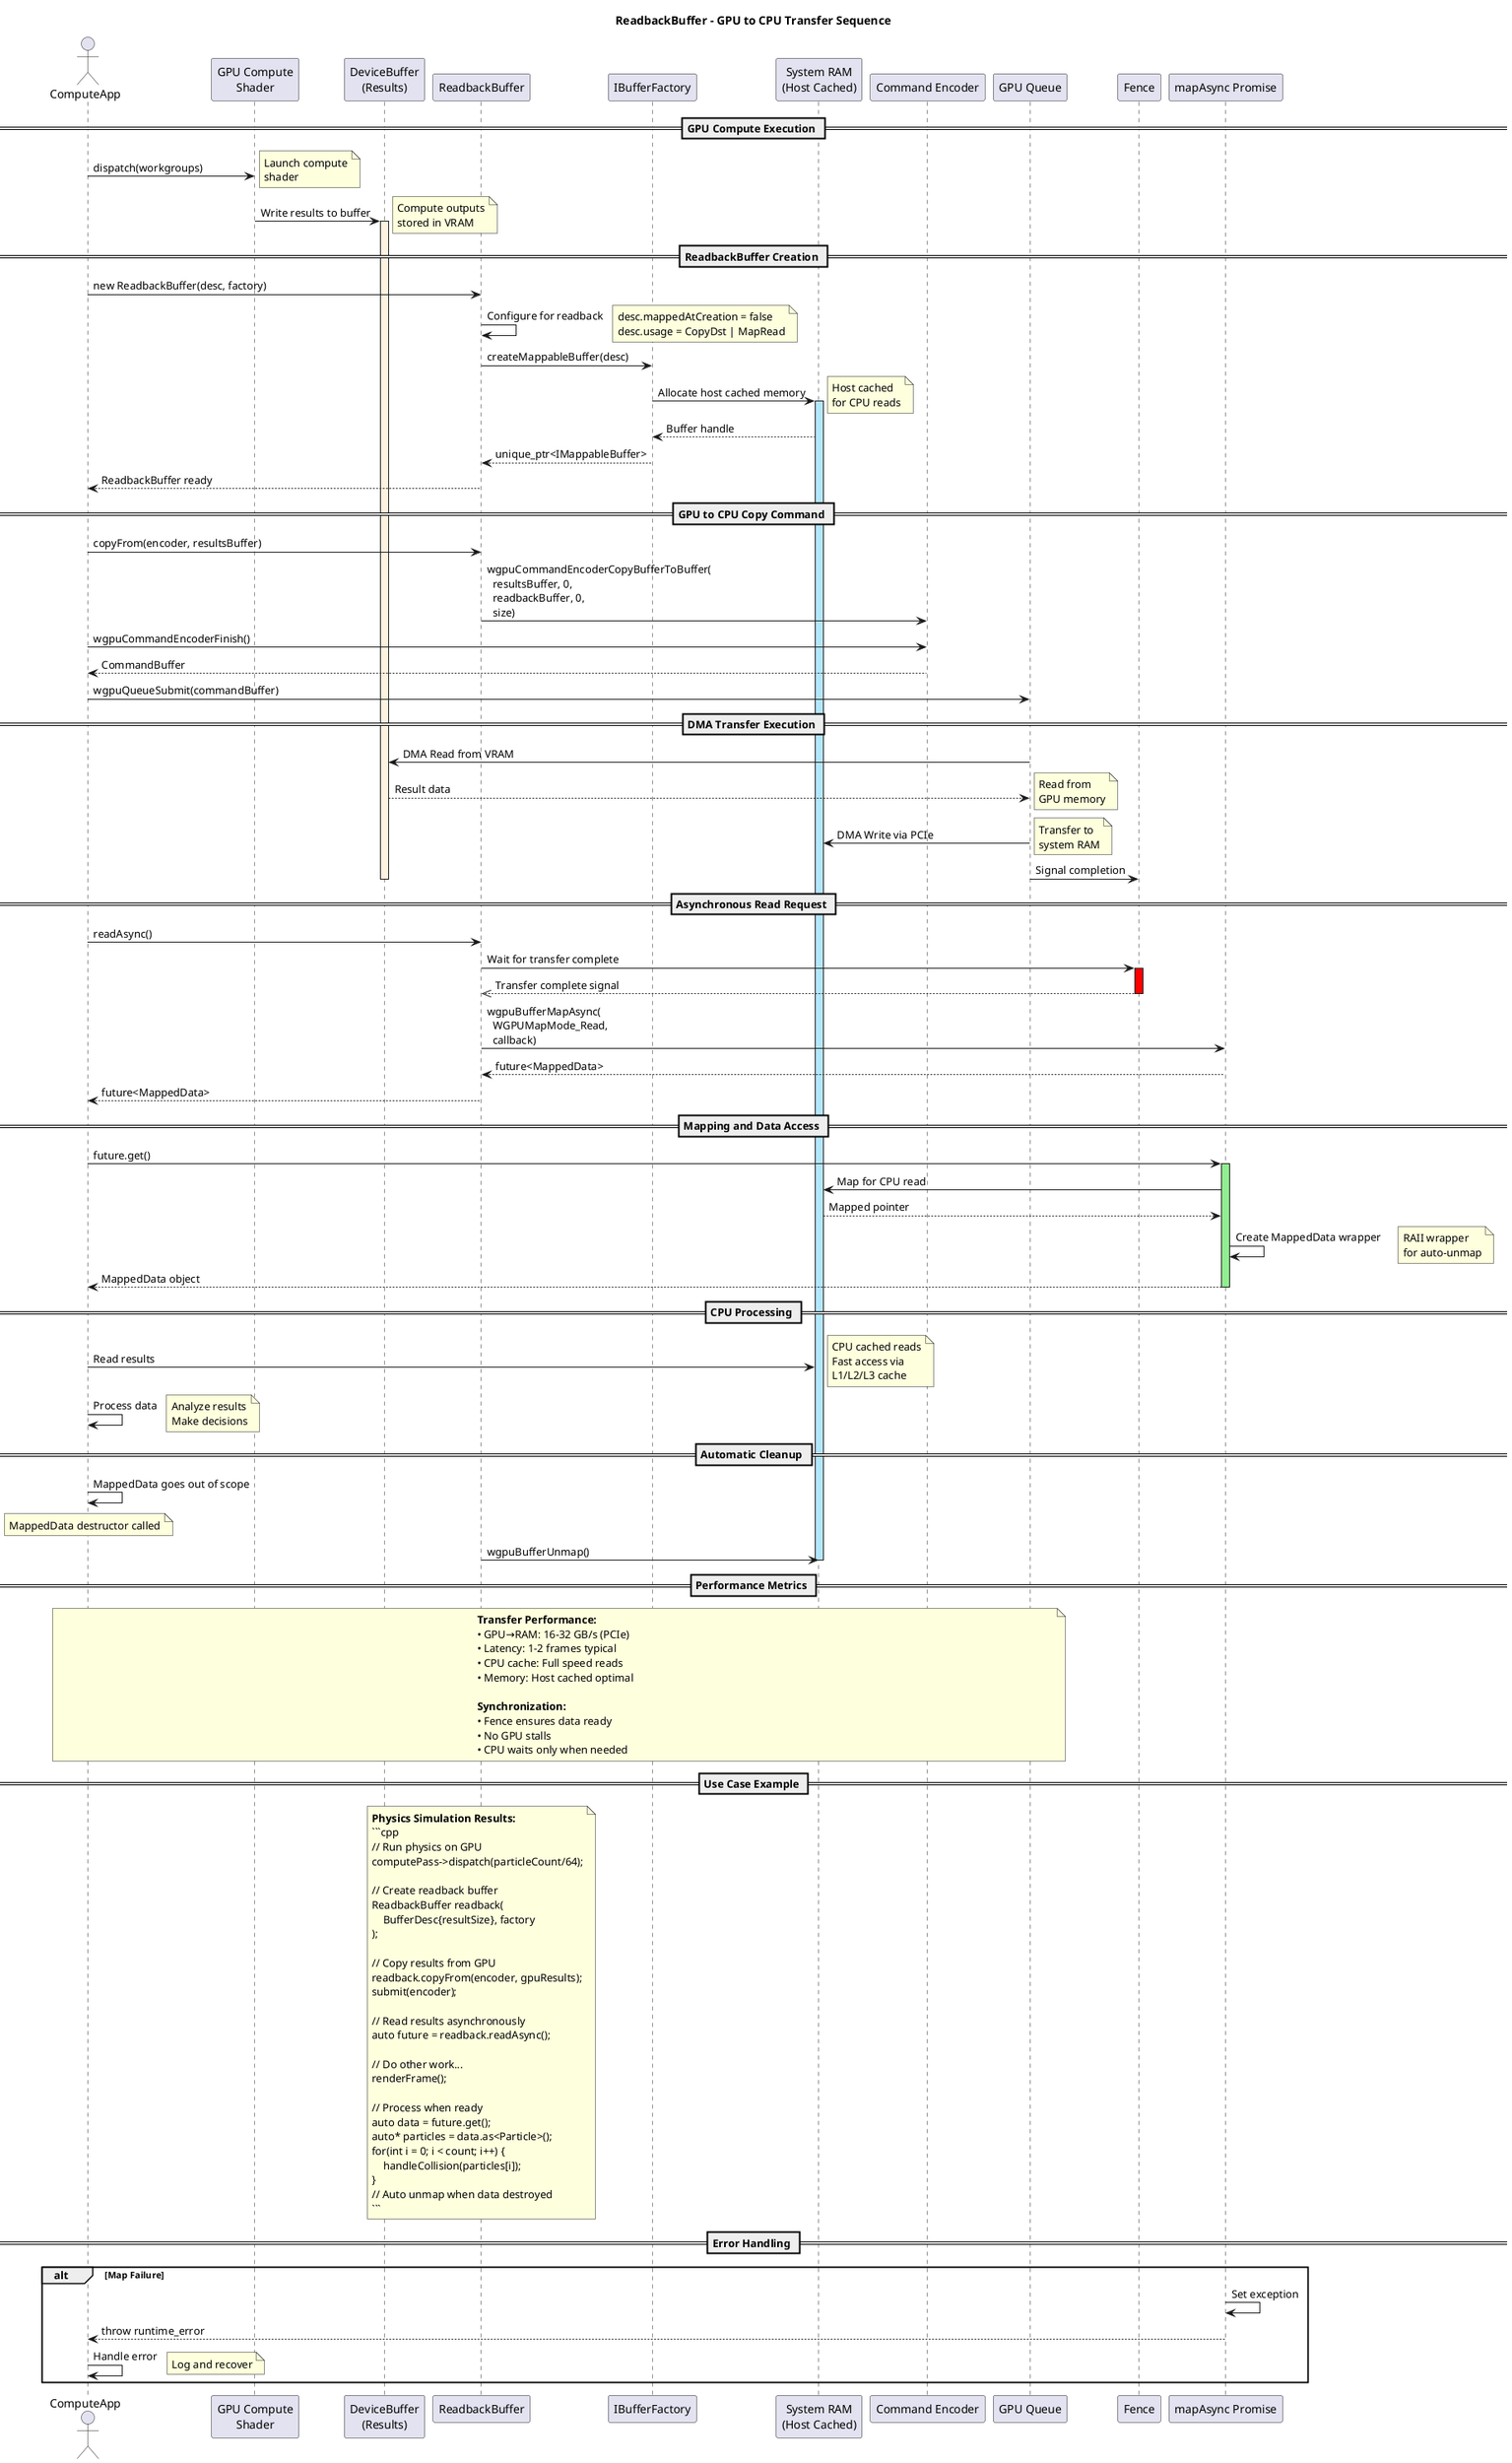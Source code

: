 @startuml ReadbackBuffer Sequence

title ReadbackBuffer - GPU to CPU Transfer Sequence

actor ComputeApp
participant "GPU Compute\nShader" as Compute
participant "DeviceBuffer\n(Results)" as Results
participant "ReadbackBuffer" as Readback
participant "IBufferFactory" as Factory
participant "System RAM\n(Host Cached)" as RAM
participant "Command Encoder" as Encoder
participant "GPU Queue" as Queue
participant "Fence" as Fence
participant "mapAsync Promise" as Promise

== GPU Compute Execution ==

ComputeApp -> Compute : dispatch(workgroups)
note right: Launch compute\nshader

Compute -> Results : Write results to buffer
activate Results #FFF3E0
note right: Compute outputs\nstored in VRAM

== ReadbackBuffer Creation ==

ComputeApp -> Readback : new ReadbackBuffer(desc, factory)

Readback -> Readback : Configure for readback
note right: desc.mappedAtCreation = false\ndesc.usage = CopyDst | MapRead

Readback -> Factory : createMappableBuffer(desc)

Factory -> RAM : Allocate host cached memory
activate RAM #B3E5FC
note right: Host cached\nfor CPU reads

RAM --> Factory : Buffer handle
Factory --> Readback : unique_ptr<IMappableBuffer>

Readback --> ComputeApp : ReadbackBuffer ready

== GPU to CPU Copy Command ==

ComputeApp -> Readback : copyFrom(encoder, resultsBuffer)

Readback -> Encoder : wgpuCommandEncoderCopyBufferToBuffer(\n  resultsBuffer, 0,\n  readbackBuffer, 0,\n  size)

ComputeApp -> Encoder : wgpuCommandEncoderFinish()
Encoder --> ComputeApp : CommandBuffer

ComputeApp -> Queue : wgpuQueueSubmit(commandBuffer)

== DMA Transfer Execution ==

Queue -> Results : DMA Read from VRAM
Results --> Queue : Result data
note right: Read from\nGPU memory

Queue -> RAM : DMA Write via PCIe
note right: Transfer to\nsystem RAM

Queue -> Fence : Signal completion

deactivate Results

== Asynchronous Read Request ==

ComputeApp -> Readback : readAsync()

Readback -> Fence : Wait for transfer complete
activate Fence #red

Fence -->> Readback : Transfer complete signal
deactivate Fence

Readback -> Promise : wgpuBufferMapAsync(\n  WGPUMapMode_Read,\n  callback)

Promise --> Readback : future<MappedData>
Readback --> ComputeApp : future<MappedData>

== Mapping and Data Access ==

ComputeApp -> Promise : future.get()
activate Promise #lightgreen

Promise -> RAM : Map for CPU read
RAM --> Promise : Mapped pointer

Promise -> Promise : Create MappedData wrapper
note right: RAII wrapper\nfor auto-unmap

Promise --> ComputeApp : MappedData object
deactivate Promise

== CPU Processing ==

ComputeApp -> RAM : Read results
note right: CPU cached reads\nFast access via\nL1/L2/L3 cache

ComputeApp -> ComputeApp : Process data
note right: Analyze results\nMake decisions

== Automatic Cleanup ==

ComputeApp -> ComputeApp : MappedData goes out of scope

note over ComputeApp: MappedData destructor called

Readback -> RAM : wgpuBufferUnmap()
deactivate RAM

== Performance Metrics ==

note over ComputeApp, Queue
**Transfer Performance:**
• GPU→RAM: 16-32 GB/s (PCIe)
• Latency: 1-2 frames typical
• CPU cache: Full speed reads
• Memory: Host cached optimal

**Synchronization:**
• Fence ensures data ready
• No GPU stalls
• CPU waits only when needed
end note

== Use Case Example ==

note over Readback
**Physics Simulation Results:**
```cpp
// Run physics on GPU
computePass->dispatch(particleCount/64);

// Create readback buffer
ReadbackBuffer readback(
    BufferDesc{resultSize}, factory
);

// Copy results from GPU
readback.copyFrom(encoder, gpuResults);
submit(encoder);

// Read results asynchronously
auto future = readback.readAsync();

// Do other work...
renderFrame();

// Process when ready
auto data = future.get();
auto* particles = data.as<Particle>();
for(int i = 0; i < count; i++) {
    handleCollision(particles[i]);
}
// Auto unmap when data destroyed
```
end note

== Error Handling ==

alt Map Failure
    Promise -> Promise : Set exception
    Promise --> ComputeApp : throw runtime_error
    ComputeApp -> ComputeApp : Handle error
    note right: Log and recover
end

@enduml